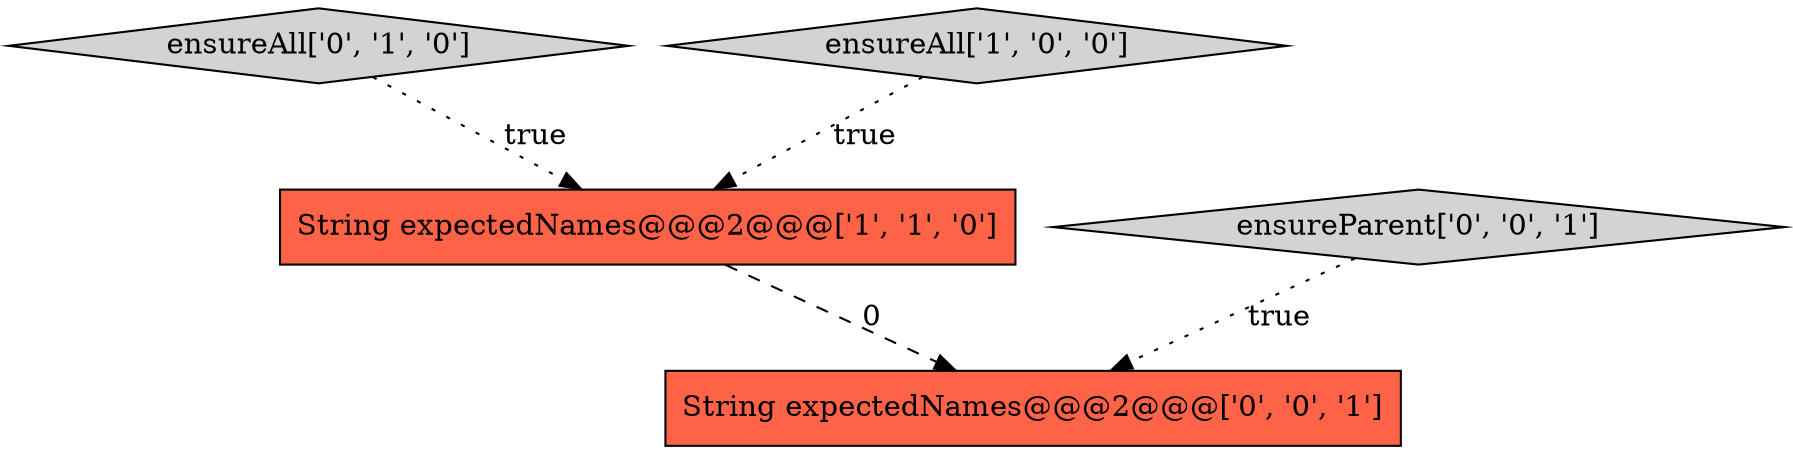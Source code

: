 digraph {
2 [style = filled, label = "ensureAll['0', '1', '0']", fillcolor = lightgray, shape = diamond image = "AAA0AAABBB2BBB"];
3 [style = filled, label = "ensureParent['0', '0', '1']", fillcolor = lightgray, shape = diamond image = "AAA0AAABBB3BBB"];
0 [style = filled, label = "String expectedNames@@@2@@@['1', '1', '0']", fillcolor = tomato, shape = box image = "AAA0AAABBB1BBB"];
4 [style = filled, label = "String expectedNames@@@2@@@['0', '0', '1']", fillcolor = tomato, shape = box image = "AAA0AAABBB3BBB"];
1 [style = filled, label = "ensureAll['1', '0', '0']", fillcolor = lightgray, shape = diamond image = "AAA0AAABBB1BBB"];
0->4 [style = dashed, label="0"];
1->0 [style = dotted, label="true"];
2->0 [style = dotted, label="true"];
3->4 [style = dotted, label="true"];
}
